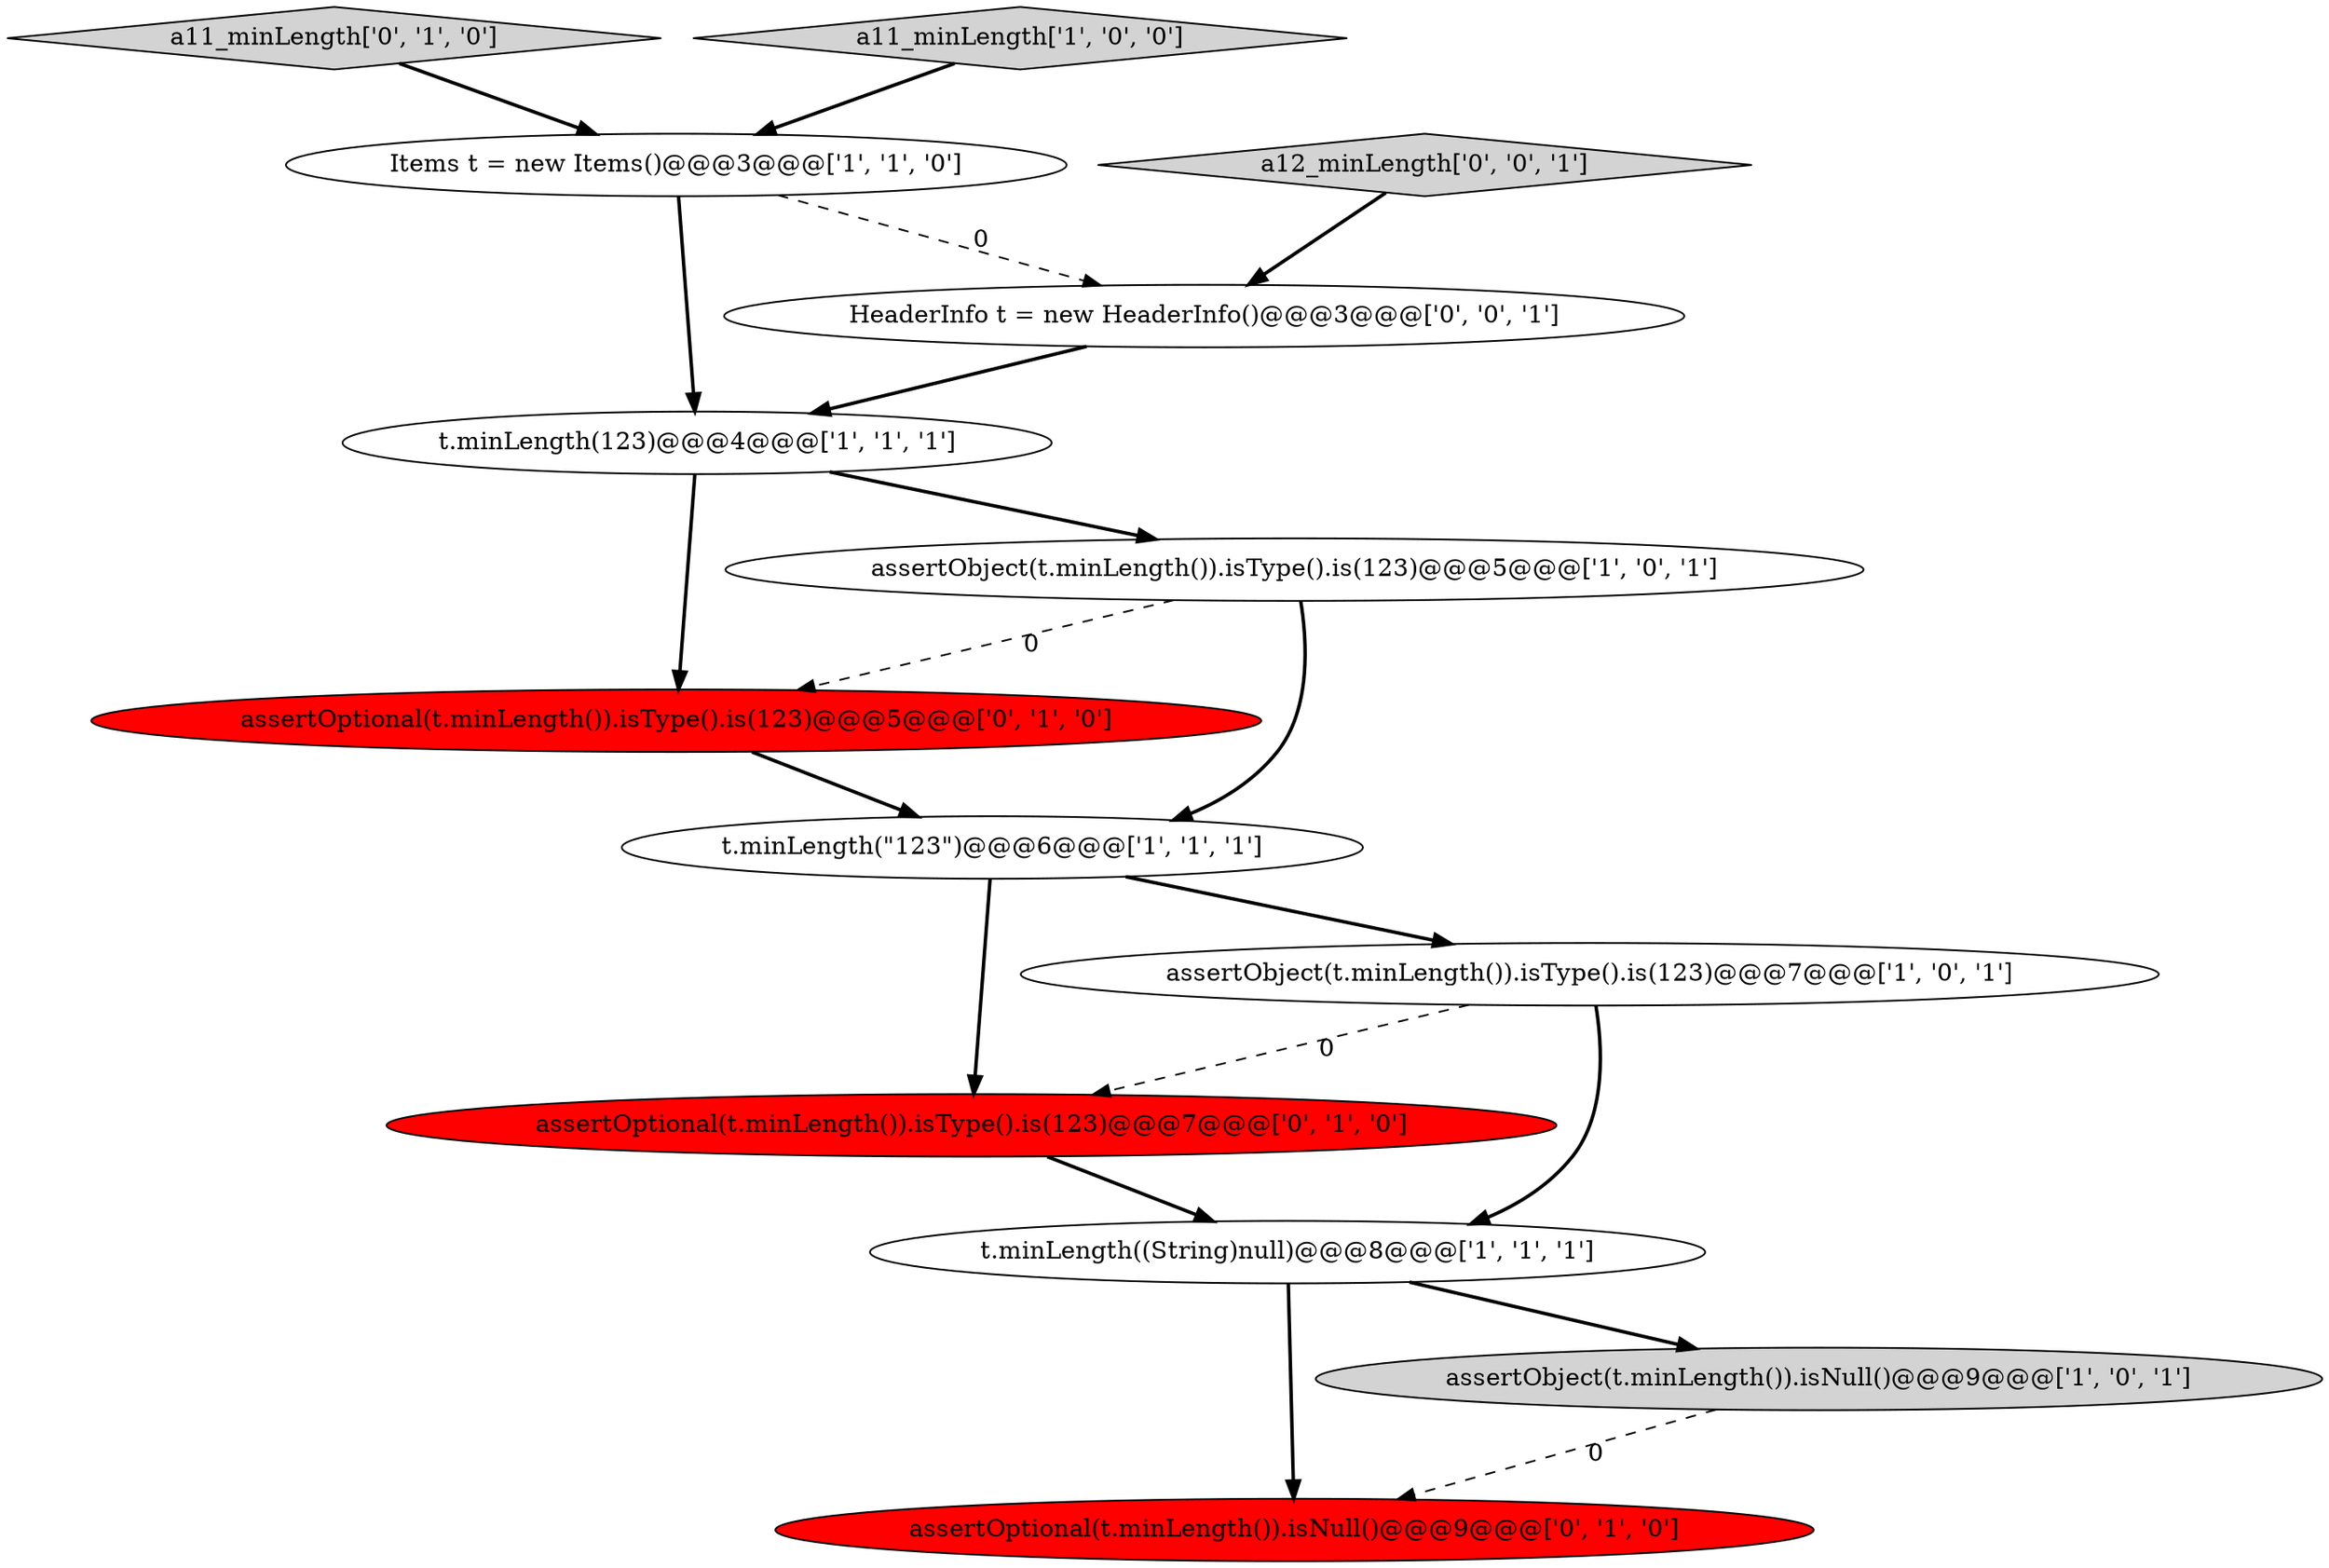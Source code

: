 digraph {
5 [style = filled, label = "t.minLength(\"123\")@@@6@@@['1', '1', '1']", fillcolor = white, shape = ellipse image = "AAA0AAABBB1BBB"];
9 [style = filled, label = "assertOptional(t.minLength()).isNull()@@@9@@@['0', '1', '0']", fillcolor = red, shape = ellipse image = "AAA1AAABBB2BBB"];
8 [style = filled, label = "assertOptional(t.minLength()).isType().is(123)@@@7@@@['0', '1', '0']", fillcolor = red, shape = ellipse image = "AAA1AAABBB2BBB"];
12 [style = filled, label = "HeaderInfo t = new HeaderInfo()@@@3@@@['0', '0', '1']", fillcolor = white, shape = ellipse image = "AAA0AAABBB3BBB"];
2 [style = filled, label = "Items t = new Items()@@@3@@@['1', '1', '0']", fillcolor = white, shape = ellipse image = "AAA0AAABBB1BBB"];
11 [style = filled, label = "a11_minLength['0', '1', '0']", fillcolor = lightgray, shape = diamond image = "AAA0AAABBB2BBB"];
13 [style = filled, label = "a12_minLength['0', '0', '1']", fillcolor = lightgray, shape = diamond image = "AAA0AAABBB3BBB"];
10 [style = filled, label = "assertOptional(t.minLength()).isType().is(123)@@@5@@@['0', '1', '0']", fillcolor = red, shape = ellipse image = "AAA1AAABBB2BBB"];
4 [style = filled, label = "t.minLength(123)@@@4@@@['1', '1', '1']", fillcolor = white, shape = ellipse image = "AAA0AAABBB1BBB"];
3 [style = filled, label = "assertObject(t.minLength()).isNull()@@@9@@@['1', '0', '1']", fillcolor = lightgray, shape = ellipse image = "AAA0AAABBB1BBB"];
0 [style = filled, label = "a11_minLength['1', '0', '0']", fillcolor = lightgray, shape = diamond image = "AAA0AAABBB1BBB"];
1 [style = filled, label = "assertObject(t.minLength()).isType().is(123)@@@5@@@['1', '0', '1']", fillcolor = white, shape = ellipse image = "AAA0AAABBB1BBB"];
7 [style = filled, label = "t.minLength((String)null)@@@8@@@['1', '1', '1']", fillcolor = white, shape = ellipse image = "AAA0AAABBB1BBB"];
6 [style = filled, label = "assertObject(t.minLength()).isType().is(123)@@@7@@@['1', '0', '1']", fillcolor = white, shape = ellipse image = "AAA0AAABBB1BBB"];
1->5 [style = bold, label=""];
7->9 [style = bold, label=""];
4->10 [style = bold, label=""];
5->8 [style = bold, label=""];
2->12 [style = dashed, label="0"];
4->1 [style = bold, label=""];
6->8 [style = dashed, label="0"];
13->12 [style = bold, label=""];
1->10 [style = dashed, label="0"];
10->5 [style = bold, label=""];
5->6 [style = bold, label=""];
6->7 [style = bold, label=""];
12->4 [style = bold, label=""];
3->9 [style = dashed, label="0"];
2->4 [style = bold, label=""];
11->2 [style = bold, label=""];
7->3 [style = bold, label=""];
8->7 [style = bold, label=""];
0->2 [style = bold, label=""];
}
